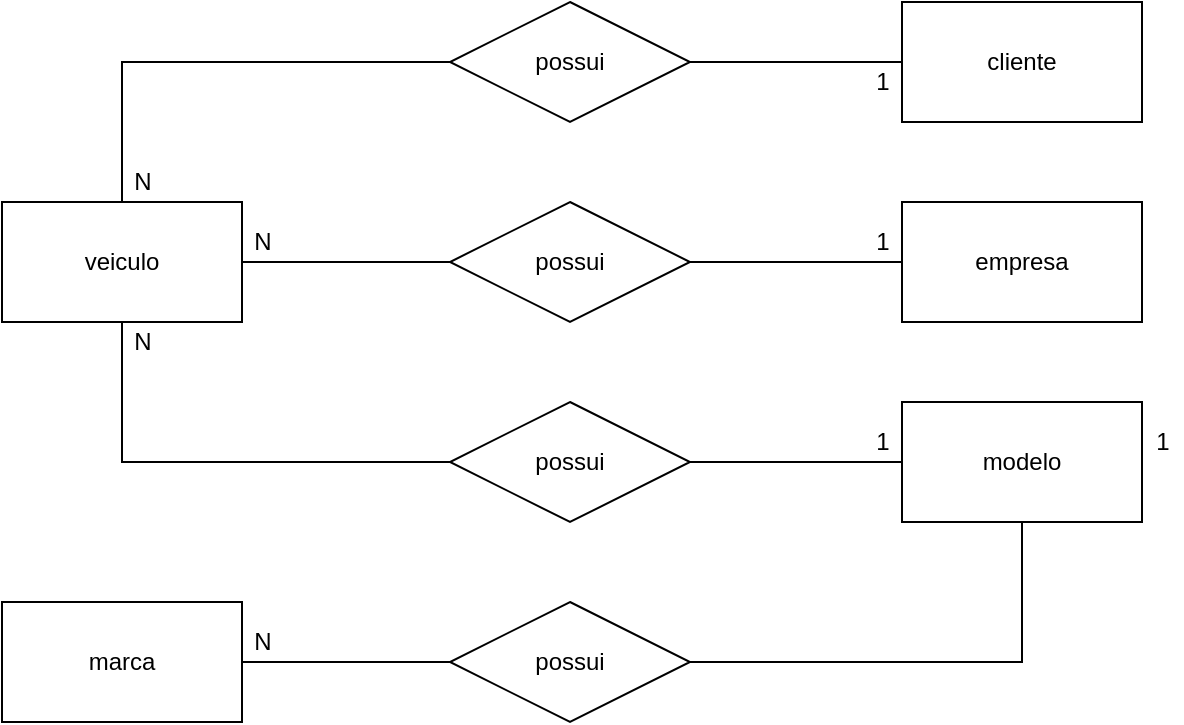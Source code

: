 <mxfile version="14.9.5" type="device" pages="2"><diagram id="6fPHi-kBXMsoqYJb6bAm" name="conceitual"><mxGraphModel dx="1422" dy="794" grid="1" gridSize="10" guides="1" tooltips="1" connect="1" arrows="1" fold="1" page="1" pageScale="1" pageWidth="827" pageHeight="1169" math="0" shadow="0"><root><mxCell id="0"/><mxCell id="1" parent="0"/><mxCell id="u4K3cwo8QvYpPFdOsqLa-21" style="edgeStyle=orthogonalEdgeStyle;rounded=0;orthogonalLoop=1;jettySize=auto;html=1;entryX=0;entryY=0.5;entryDx=0;entryDy=0;endArrow=none;endFill=0;" parent="1" source="u4K3cwo8QvYpPFdOsqLa-1" target="u4K3cwo8QvYpPFdOsqLa-9" edge="1"><mxGeometry relative="1" as="geometry"><Array as="points"><mxPoint x="130" y="230"/></Array></mxGeometry></mxCell><mxCell id="u4K3cwo8QvYpPFdOsqLa-36" style="edgeStyle=orthogonalEdgeStyle;rounded=0;orthogonalLoop=1;jettySize=auto;html=1;entryX=0;entryY=0.5;entryDx=0;entryDy=0;endArrow=none;endFill=0;" parent="1" source="u4K3cwo8QvYpPFdOsqLa-1" target="u4K3cwo8QvYpPFdOsqLa-30" edge="1"><mxGeometry relative="1" as="geometry"><Array as="points"><mxPoint x="130" y="30"/></Array></mxGeometry></mxCell><mxCell id="u4K3cwo8QvYpPFdOsqLa-1" value="veiculo" style="rounded=0;whiteSpace=wrap;html=1;" parent="1" vertex="1"><mxGeometry x="70" y="100" width="120" height="60" as="geometry"/></mxCell><mxCell id="u4K3cwo8QvYpPFdOsqLa-4" style="edgeStyle=orthogonalEdgeStyle;rounded=0;orthogonalLoop=1;jettySize=auto;html=1;entryX=1;entryY=0.5;entryDx=0;entryDy=0;endArrow=none;endFill=0;" parent="1" source="u4K3cwo8QvYpPFdOsqLa-2" target="u4K3cwo8QvYpPFdOsqLa-1" edge="1"><mxGeometry relative="1" as="geometry"/></mxCell><mxCell id="u4K3cwo8QvYpPFdOsqLa-6" style="edgeStyle=orthogonalEdgeStyle;rounded=0;orthogonalLoop=1;jettySize=auto;html=1;entryX=0;entryY=0.5;entryDx=0;entryDy=0;endArrow=none;endFill=0;" parent="1" source="u4K3cwo8QvYpPFdOsqLa-2" target="u4K3cwo8QvYpPFdOsqLa-3" edge="1"><mxGeometry relative="1" as="geometry"/></mxCell><mxCell id="u4K3cwo8QvYpPFdOsqLa-2" value="possui" style="shape=rhombus;perimeter=rhombusPerimeter;whiteSpace=wrap;html=1;align=center;" parent="1" vertex="1"><mxGeometry x="294" y="100" width="120" height="60" as="geometry"/></mxCell><mxCell id="u4K3cwo8QvYpPFdOsqLa-3" value="empresa" style="rounded=0;whiteSpace=wrap;html=1;" parent="1" vertex="1"><mxGeometry x="520" y="100" width="120" height="60" as="geometry"/></mxCell><mxCell id="u4K3cwo8QvYpPFdOsqLa-7" value="N" style="text;html=1;align=center;verticalAlign=middle;resizable=0;points=[];autosize=1;strokeColor=none;" parent="1" vertex="1"><mxGeometry x="190" y="110" width="20" height="20" as="geometry"/></mxCell><mxCell id="u4K3cwo8QvYpPFdOsqLa-8" value="1" style="text;html=1;align=center;verticalAlign=middle;resizable=0;points=[];autosize=1;strokeColor=none;" parent="1" vertex="1"><mxGeometry x="500" y="110" width="20" height="20" as="geometry"/></mxCell><mxCell id="u4K3cwo8QvYpPFdOsqLa-16" style="edgeStyle=orthogonalEdgeStyle;rounded=0;orthogonalLoop=1;jettySize=auto;html=1;endArrow=none;endFill=0;" parent="1" source="u4K3cwo8QvYpPFdOsqLa-9" target="u4K3cwo8QvYpPFdOsqLa-11" edge="1"><mxGeometry relative="1" as="geometry"/></mxCell><mxCell id="u4K3cwo8QvYpPFdOsqLa-9" value="possui" style="shape=rhombus;perimeter=rhombusPerimeter;whiteSpace=wrap;html=1;align=center;" parent="1" vertex="1"><mxGeometry x="294" y="200" width="120" height="60" as="geometry"/></mxCell><mxCell id="u4K3cwo8QvYpPFdOsqLa-11" value="modelo" style="rounded=0;whiteSpace=wrap;html=1;" parent="1" vertex="1"><mxGeometry x="520" y="200" width="120" height="60" as="geometry"/></mxCell><mxCell id="cIaJdnLK8_8oe3a7naC_-2" style="edgeStyle=orthogonalEdgeStyle;rounded=0;orthogonalLoop=1;jettySize=auto;html=1;entryX=0;entryY=0.5;entryDx=0;entryDy=0;endArrow=none;endFill=0;" parent="1" source="u4K3cwo8QvYpPFdOsqLa-12" target="u4K3cwo8QvYpPFdOsqLa-14" edge="1"><mxGeometry relative="1" as="geometry"/></mxCell><mxCell id="u4K3cwo8QvYpPFdOsqLa-12" value="marca" style="rounded=0;whiteSpace=wrap;html=1;" parent="1" vertex="1"><mxGeometry x="70" y="300" width="120" height="60" as="geometry"/></mxCell><mxCell id="cIaJdnLK8_8oe3a7naC_-3" style="edgeStyle=orthogonalEdgeStyle;rounded=0;orthogonalLoop=1;jettySize=auto;html=1;entryX=0.5;entryY=1;entryDx=0;entryDy=0;endArrow=none;endFill=0;" parent="1" source="u4K3cwo8QvYpPFdOsqLa-14" target="u4K3cwo8QvYpPFdOsqLa-11" edge="1"><mxGeometry relative="1" as="geometry"/></mxCell><mxCell id="u4K3cwo8QvYpPFdOsqLa-14" value="possui" style="shape=rhombus;perimeter=rhombusPerimeter;whiteSpace=wrap;html=1;align=center;" parent="1" vertex="1"><mxGeometry x="294" y="300" width="120" height="60" as="geometry"/></mxCell><mxCell id="u4K3cwo8QvYpPFdOsqLa-19" value="1" style="text;html=1;align=center;verticalAlign=middle;resizable=0;points=[];autosize=1;strokeColor=none;" parent="1" vertex="1"><mxGeometry x="640" y="210" width="20" height="20" as="geometry"/></mxCell><mxCell id="u4K3cwo8QvYpPFdOsqLa-20" value="N" style="text;html=1;align=center;verticalAlign=middle;resizable=0;points=[];autosize=1;strokeColor=none;" parent="1" vertex="1"><mxGeometry x="190" y="310" width="20" height="20" as="geometry"/></mxCell><mxCell id="u4K3cwo8QvYpPFdOsqLa-22" value="1" style="text;html=1;align=center;verticalAlign=middle;resizable=0;points=[];autosize=1;strokeColor=none;" parent="1" vertex="1"><mxGeometry x="500" y="210" width="20" height="20" as="geometry"/></mxCell><mxCell id="u4K3cwo8QvYpPFdOsqLa-24" value="N" style="text;html=1;align=center;verticalAlign=middle;resizable=0;points=[];autosize=1;strokeColor=none;" parent="1" vertex="1"><mxGeometry x="130" y="160" width="20" height="20" as="geometry"/></mxCell><mxCell id="u4K3cwo8QvYpPFdOsqLa-30" value="possui" style="shape=rhombus;perimeter=rhombusPerimeter;whiteSpace=wrap;html=1;align=center;" parent="1" vertex="1"><mxGeometry x="294" width="120" height="60" as="geometry"/></mxCell><mxCell id="u4K3cwo8QvYpPFdOsqLa-35" style="edgeStyle=orthogonalEdgeStyle;rounded=0;orthogonalLoop=1;jettySize=auto;html=1;endArrow=none;endFill=0;" parent="1" source="u4K3cwo8QvYpPFdOsqLa-32" target="u4K3cwo8QvYpPFdOsqLa-30" edge="1"><mxGeometry relative="1" as="geometry"/></mxCell><mxCell id="u4K3cwo8QvYpPFdOsqLa-32" value="cliente" style="rounded=0;whiteSpace=wrap;html=1;" parent="1" vertex="1"><mxGeometry x="520" width="120" height="60" as="geometry"/></mxCell><mxCell id="u4K3cwo8QvYpPFdOsqLa-37" value="N" style="text;html=1;align=center;verticalAlign=middle;resizable=0;points=[];autosize=1;strokeColor=none;" parent="1" vertex="1"><mxGeometry x="130" y="80" width="20" height="20" as="geometry"/></mxCell><mxCell id="u4K3cwo8QvYpPFdOsqLa-38" value="1" style="text;html=1;align=center;verticalAlign=middle;resizable=0;points=[];autosize=1;strokeColor=none;" parent="1" vertex="1"><mxGeometry x="500" y="30" width="20" height="20" as="geometry"/></mxCell></root></mxGraphModel></diagram><diagram id="CKl4yQ1ID26OjPwpQXZd" name="logico"><mxGraphModel dx="1422" dy="794" grid="1" gridSize="10" guides="1" tooltips="1" connect="1" arrows="1" fold="1" page="1" pageScale="1" pageWidth="827" pageHeight="500" math="0" shadow="0"><root><mxCell id="Rnz_HoGJLG7oCnzde1Hj-0"/><mxCell id="Rnz_HoGJLG7oCnzde1Hj-1" parent="Rnz_HoGJLG7oCnzde1Hj-0"/><mxCell id="Rnz_HoGJLG7oCnzde1Hj-2" value="veiculo" style="shape=table;startSize=30;container=1;collapsible=1;childLayout=tableLayout;fixedRows=1;rowLines=0;fontStyle=1;align=center;resizeLast=1;" parent="Rnz_HoGJLG7oCnzde1Hj-1" vertex="1"><mxGeometry x="280" y="30" width="180" height="140" as="geometry"/></mxCell><mxCell id="Rnz_HoGJLG7oCnzde1Hj-3" value="" style="shape=partialRectangle;collapsible=0;dropTarget=0;pointerEvents=0;fillColor=none;top=0;left=0;bottom=1;right=0;points=[[0,0.5],[1,0.5]];portConstraint=eastwest;" parent="Rnz_HoGJLG7oCnzde1Hj-2" vertex="1"><mxGeometry y="30" width="180" height="30" as="geometry"/></mxCell><mxCell id="Rnz_HoGJLG7oCnzde1Hj-4" value="PK" style="shape=partialRectangle;connectable=0;fillColor=none;top=0;left=0;bottom=0;right=0;fontStyle=1;overflow=hidden;" parent="Rnz_HoGJLG7oCnzde1Hj-3" vertex="1"><mxGeometry width="30" height="30" as="geometry"/></mxCell><mxCell id="Rnz_HoGJLG7oCnzde1Hj-5" value="id_carro" style="shape=partialRectangle;connectable=0;fillColor=none;top=0;left=0;bottom=0;right=0;align=left;spacingLeft=6;fontStyle=5;overflow=hidden;" parent="Rnz_HoGJLG7oCnzde1Hj-3" vertex="1"><mxGeometry x="30" width="150" height="30" as="geometry"/></mxCell><mxCell id="Rnz_HoGJLG7oCnzde1Hj-22" value="" style="shape=partialRectangle;collapsible=0;dropTarget=0;pointerEvents=0;fillColor=none;top=0;left=0;bottom=1;right=0;points=[[0,0.5],[1,0.5]];portConstraint=eastwest;" parent="Rnz_HoGJLG7oCnzde1Hj-2" vertex="1"><mxGeometry y="60" width="180" height="30" as="geometry"/></mxCell><mxCell id="Rnz_HoGJLG7oCnzde1Hj-23" value="FK" style="shape=partialRectangle;connectable=0;fillColor=none;top=0;left=0;bottom=0;right=0;fontStyle=1;overflow=hidden;" parent="Rnz_HoGJLG7oCnzde1Hj-22" vertex="1"><mxGeometry width="30" height="30" as="geometry"/></mxCell><mxCell id="Rnz_HoGJLG7oCnzde1Hj-24" value="id_empresa" style="shape=partialRectangle;connectable=0;fillColor=none;top=0;left=0;bottom=0;right=0;align=left;spacingLeft=6;fontStyle=5;overflow=hidden;" parent="Rnz_HoGJLG7oCnzde1Hj-22" vertex="1"><mxGeometry x="30" width="150" height="30" as="geometry"/></mxCell><mxCell id="Rnz_HoGJLG7oCnzde1Hj-25" value="" style="shape=partialRectangle;collapsible=0;dropTarget=0;pointerEvents=0;fillColor=none;top=0;left=0;bottom=1;right=0;points=[[0,0.5],[1,0.5]];portConstraint=eastwest;" parent="Rnz_HoGJLG7oCnzde1Hj-2" vertex="1"><mxGeometry y="90" width="180" height="20" as="geometry"/></mxCell><mxCell id="Rnz_HoGJLG7oCnzde1Hj-26" value="FK" style="shape=partialRectangle;connectable=0;fillColor=none;top=0;left=0;bottom=0;right=0;fontStyle=1;overflow=hidden;" parent="Rnz_HoGJLG7oCnzde1Hj-25" vertex="1"><mxGeometry width="30" height="20" as="geometry"/></mxCell><mxCell id="Rnz_HoGJLG7oCnzde1Hj-27" value="id_modelo" style="shape=partialRectangle;connectable=0;fillColor=none;top=0;left=0;bottom=0;right=0;align=left;spacingLeft=6;fontStyle=5;overflow=hidden;" parent="Rnz_HoGJLG7oCnzde1Hj-25" vertex="1"><mxGeometry x="30" width="150" height="20" as="geometry"/></mxCell><mxCell id="Rnz_HoGJLG7oCnzde1Hj-6" value="" style="shape=partialRectangle;collapsible=0;dropTarget=0;pointerEvents=0;fillColor=none;top=0;left=0;bottom=0;right=0;points=[[0,0.5],[1,0.5]];portConstraint=eastwest;" parent="Rnz_HoGJLG7oCnzde1Hj-2" vertex="1"><mxGeometry y="110" width="180" height="30" as="geometry"/></mxCell><mxCell id="Rnz_HoGJLG7oCnzde1Hj-7" value="" style="shape=partialRectangle;connectable=0;fillColor=none;top=0;left=0;bottom=0;right=0;editable=1;overflow=hidden;" parent="Rnz_HoGJLG7oCnzde1Hj-6" vertex="1"><mxGeometry width="30" height="30" as="geometry"/></mxCell><mxCell id="Rnz_HoGJLG7oCnzde1Hj-8" value="placa" style="shape=partialRectangle;connectable=0;fillColor=none;top=0;left=0;bottom=0;right=0;align=left;spacingLeft=6;overflow=hidden;" parent="Rnz_HoGJLG7oCnzde1Hj-6" vertex="1"><mxGeometry x="30" width="150" height="30" as="geometry"/></mxCell><mxCell id="Rnz_HoGJLG7oCnzde1Hj-15" value="empresa" style="shape=table;startSize=30;container=1;collapsible=1;childLayout=tableLayout;fixedRows=1;rowLines=0;fontStyle=1;align=center;resizeLast=1;" parent="Rnz_HoGJLG7oCnzde1Hj-1" vertex="1"><mxGeometry x="40" y="60" width="180" height="120" as="geometry"/></mxCell><mxCell id="Rnz_HoGJLG7oCnzde1Hj-16" value="" style="shape=partialRectangle;collapsible=0;dropTarget=0;pointerEvents=0;fillColor=none;top=0;left=0;bottom=1;right=0;points=[[0,0.5],[1,0.5]];portConstraint=eastwest;" parent="Rnz_HoGJLG7oCnzde1Hj-15" vertex="1"><mxGeometry y="30" width="180" height="30" as="geometry"/></mxCell><mxCell id="Rnz_HoGJLG7oCnzde1Hj-17" value="PK" style="shape=partialRectangle;connectable=0;fillColor=none;top=0;left=0;bottom=0;right=0;fontStyle=1;overflow=hidden;" parent="Rnz_HoGJLG7oCnzde1Hj-16" vertex="1"><mxGeometry width="30" height="30" as="geometry"/></mxCell><mxCell id="Rnz_HoGJLG7oCnzde1Hj-18" value="id_empresa" style="shape=partialRectangle;connectable=0;fillColor=none;top=0;left=0;bottom=0;right=0;align=left;spacingLeft=6;fontStyle=5;overflow=hidden;" parent="Rnz_HoGJLG7oCnzde1Hj-16" vertex="1"><mxGeometry x="30" width="150" height="30" as="geometry"/></mxCell><mxCell id="Rnz_HoGJLG7oCnzde1Hj-19" value="" style="shape=partialRectangle;collapsible=0;dropTarget=0;pointerEvents=0;fillColor=none;top=0;left=0;bottom=0;right=0;points=[[0,0.5],[1,0.5]];portConstraint=eastwest;" parent="Rnz_HoGJLG7oCnzde1Hj-15" vertex="1"><mxGeometry y="60" width="180" height="30" as="geometry"/></mxCell><mxCell id="Rnz_HoGJLG7oCnzde1Hj-20" value="" style="shape=partialRectangle;connectable=0;fillColor=none;top=0;left=0;bottom=0;right=0;editable=1;overflow=hidden;" parent="Rnz_HoGJLG7oCnzde1Hj-19" vertex="1"><mxGeometry width="30" height="30" as="geometry"/></mxCell><mxCell id="Rnz_HoGJLG7oCnzde1Hj-21" value="nomeEmpresa" style="shape=partialRectangle;connectable=0;fillColor=none;top=0;left=0;bottom=0;right=0;align=left;spacingLeft=6;overflow=hidden;" parent="Rnz_HoGJLG7oCnzde1Hj-19" vertex="1"><mxGeometry x="30" width="150" height="30" as="geometry"/></mxCell><mxCell id="D4ymAJtXawO6t7nnRa-M-0" value="" style="shape=partialRectangle;collapsible=0;dropTarget=0;pointerEvents=0;fillColor=none;top=0;left=0;bottom=0;right=0;points=[[0,0.5],[1,0.5]];portConstraint=eastwest;" vertex="1" parent="Rnz_HoGJLG7oCnzde1Hj-15"><mxGeometry y="90" width="180" height="30" as="geometry"/></mxCell><mxCell id="D4ymAJtXawO6t7nnRa-M-1" value="" style="shape=partialRectangle;connectable=0;fillColor=none;top=0;left=0;bottom=0;right=0;editable=1;overflow=hidden;" vertex="1" parent="D4ymAJtXawO6t7nnRa-M-0"><mxGeometry width="30" height="30" as="geometry"/></mxCell><mxCell id="D4ymAJtXawO6t7nnRa-M-2" value="endereco" style="shape=partialRectangle;connectable=0;fillColor=none;top=0;left=0;bottom=0;right=0;align=left;spacingLeft=6;overflow=hidden;" vertex="1" parent="D4ymAJtXawO6t7nnRa-M-0"><mxGeometry x="30" width="150" height="30" as="geometry"/></mxCell><mxCell id="Rnz_HoGJLG7oCnzde1Hj-28" value="modelo" style="shape=table;startSize=30;container=1;collapsible=1;childLayout=tableLayout;fixedRows=1;rowLines=0;fontStyle=1;align=center;resizeLast=1;" parent="Rnz_HoGJLG7oCnzde1Hj-1" vertex="1"><mxGeometry x="280" y="190" width="180" height="120" as="geometry"/></mxCell><mxCell id="Rnz_HoGJLG7oCnzde1Hj-29" value="" style="shape=partialRectangle;collapsible=0;dropTarget=0;pointerEvents=0;fillColor=none;top=0;left=0;bottom=1;right=0;points=[[0,0.5],[1,0.5]];portConstraint=eastwest;" parent="Rnz_HoGJLG7oCnzde1Hj-28" vertex="1"><mxGeometry y="30" width="180" height="30" as="geometry"/></mxCell><mxCell id="Rnz_HoGJLG7oCnzde1Hj-30" value="PK" style="shape=partialRectangle;connectable=0;fillColor=none;top=0;left=0;bottom=0;right=0;fontStyle=1;overflow=hidden;" parent="Rnz_HoGJLG7oCnzde1Hj-29" vertex="1"><mxGeometry width="30" height="30" as="geometry"/></mxCell><mxCell id="Rnz_HoGJLG7oCnzde1Hj-31" value="id_modelo" style="shape=partialRectangle;connectable=0;fillColor=none;top=0;left=0;bottom=0;right=0;align=left;spacingLeft=6;fontStyle=5;overflow=hidden;" parent="Rnz_HoGJLG7oCnzde1Hj-29" vertex="1"><mxGeometry x="30" width="150" height="30" as="geometry"/></mxCell><mxCell id="Rnz_HoGJLG7oCnzde1Hj-49" value="" style="shape=partialRectangle;collapsible=0;dropTarget=0;pointerEvents=0;fillColor=none;top=0;left=0;bottom=1;right=0;points=[[0,0.5],[1,0.5]];portConstraint=eastwest;" parent="Rnz_HoGJLG7oCnzde1Hj-28" vertex="1"><mxGeometry y="60" width="180" height="30" as="geometry"/></mxCell><mxCell id="Rnz_HoGJLG7oCnzde1Hj-50" value="FK" style="shape=partialRectangle;connectable=0;fillColor=none;top=0;left=0;bottom=0;right=0;fontStyle=1;overflow=hidden;" parent="Rnz_HoGJLG7oCnzde1Hj-49" vertex="1"><mxGeometry width="30" height="30" as="geometry"/></mxCell><mxCell id="Rnz_HoGJLG7oCnzde1Hj-51" value="id_marca" style="shape=partialRectangle;connectable=0;fillColor=none;top=0;left=0;bottom=0;right=0;align=left;spacingLeft=6;fontStyle=5;overflow=hidden;" parent="Rnz_HoGJLG7oCnzde1Hj-49" vertex="1"><mxGeometry x="30" width="150" height="30" as="geometry"/></mxCell><mxCell id="Rnz_HoGJLG7oCnzde1Hj-32" value="" style="shape=partialRectangle;collapsible=0;dropTarget=0;pointerEvents=0;fillColor=none;top=0;left=0;bottom=0;right=0;points=[[0,0.5],[1,0.5]];portConstraint=eastwest;" parent="Rnz_HoGJLG7oCnzde1Hj-28" vertex="1"><mxGeometry y="90" width="180" height="30" as="geometry"/></mxCell><mxCell id="Rnz_HoGJLG7oCnzde1Hj-33" value="" style="shape=partialRectangle;connectable=0;fillColor=none;top=0;left=0;bottom=0;right=0;editable=1;overflow=hidden;" parent="Rnz_HoGJLG7oCnzde1Hj-32" vertex="1"><mxGeometry width="30" height="30" as="geometry"/></mxCell><mxCell id="Rnz_HoGJLG7oCnzde1Hj-34" value="nomeModelo" style="shape=partialRectangle;connectable=0;fillColor=none;top=0;left=0;bottom=0;right=0;align=left;spacingLeft=6;overflow=hidden;" parent="Rnz_HoGJLG7oCnzde1Hj-32" vertex="1"><mxGeometry x="30" width="150" height="30" as="geometry"/></mxCell><mxCell id="Rnz_HoGJLG7oCnzde1Hj-35" value="marca" style="shape=table;startSize=30;container=1;collapsible=1;childLayout=tableLayout;fixedRows=1;rowLines=0;fontStyle=1;align=center;resizeLast=1;" parent="Rnz_HoGJLG7oCnzde1Hj-1" vertex="1"><mxGeometry x="280" y="390" width="180" height="90" as="geometry"/></mxCell><mxCell id="Rnz_HoGJLG7oCnzde1Hj-36" value="" style="shape=partialRectangle;collapsible=0;dropTarget=0;pointerEvents=0;fillColor=none;top=0;left=0;bottom=1;right=0;points=[[0,0.5],[1,0.5]];portConstraint=eastwest;" parent="Rnz_HoGJLG7oCnzde1Hj-35" vertex="1"><mxGeometry y="30" width="180" height="30" as="geometry"/></mxCell><mxCell id="Rnz_HoGJLG7oCnzde1Hj-37" value="PK" style="shape=partialRectangle;connectable=0;fillColor=none;top=0;left=0;bottom=0;right=0;fontStyle=1;overflow=hidden;" parent="Rnz_HoGJLG7oCnzde1Hj-36" vertex="1"><mxGeometry width="30" height="30" as="geometry"/></mxCell><mxCell id="Rnz_HoGJLG7oCnzde1Hj-38" value="id_marca" style="shape=partialRectangle;connectable=0;fillColor=none;top=0;left=0;bottom=0;right=0;align=left;spacingLeft=6;fontStyle=5;overflow=hidden;" parent="Rnz_HoGJLG7oCnzde1Hj-36" vertex="1"><mxGeometry x="30" width="150" height="30" as="geometry"/></mxCell><mxCell id="Rnz_HoGJLG7oCnzde1Hj-39" value="" style="shape=partialRectangle;collapsible=0;dropTarget=0;pointerEvents=0;fillColor=none;top=0;left=0;bottom=0;right=0;points=[[0,0.5],[1,0.5]];portConstraint=eastwest;" parent="Rnz_HoGJLG7oCnzde1Hj-35" vertex="1"><mxGeometry y="60" width="180" height="30" as="geometry"/></mxCell><mxCell id="Rnz_HoGJLG7oCnzde1Hj-40" value="" style="shape=partialRectangle;connectable=0;fillColor=none;top=0;left=0;bottom=0;right=0;editable=1;overflow=hidden;" parent="Rnz_HoGJLG7oCnzde1Hj-39" vertex="1"><mxGeometry width="30" height="30" as="geometry"/></mxCell><mxCell id="Rnz_HoGJLG7oCnzde1Hj-41" value="nomeMarca" style="shape=partialRectangle;connectable=0;fillColor=none;top=0;left=0;bottom=0;right=0;align=left;spacingLeft=6;overflow=hidden;" parent="Rnz_HoGJLG7oCnzde1Hj-39" vertex="1"><mxGeometry x="30" width="150" height="30" as="geometry"/></mxCell><mxCell id="Rnz_HoGJLG7oCnzde1Hj-52" value="aluguel" style="shape=table;startSize=30;container=1;collapsible=1;childLayout=tableLayout;fixedRows=1;rowLines=0;fontStyle=1;align=center;resizeLast=1;" parent="Rnz_HoGJLG7oCnzde1Hj-1" vertex="1"><mxGeometry x="570" y="30" width="180" height="180" as="geometry"/></mxCell><mxCell id="Rnz_HoGJLG7oCnzde1Hj-53" value="" style="shape=partialRectangle;collapsible=0;dropTarget=0;pointerEvents=0;fillColor=none;top=0;left=0;bottom=1;right=0;points=[[0,0.5],[1,0.5]];portConstraint=eastwest;" parent="Rnz_HoGJLG7oCnzde1Hj-52" vertex="1"><mxGeometry y="30" width="180" height="30" as="geometry"/></mxCell><mxCell id="Rnz_HoGJLG7oCnzde1Hj-54" value="PK" style="shape=partialRectangle;connectable=0;fillColor=none;top=0;left=0;bottom=0;right=0;fontStyle=1;overflow=hidden;" parent="Rnz_HoGJLG7oCnzde1Hj-53" vertex="1"><mxGeometry width="30" height="30" as="geometry"/></mxCell><mxCell id="Rnz_HoGJLG7oCnzde1Hj-55" value="id_aluguel" style="shape=partialRectangle;connectable=0;fillColor=none;top=0;left=0;bottom=0;right=0;align=left;spacingLeft=6;fontStyle=5;overflow=hidden;" parent="Rnz_HoGJLG7oCnzde1Hj-53" vertex="1"><mxGeometry x="30" width="150" height="30" as="geometry"/></mxCell><mxCell id="Rnz_HoGJLG7oCnzde1Hj-56" value="" style="shape=partialRectangle;collapsible=0;dropTarget=0;pointerEvents=0;fillColor=none;top=0;left=0;bottom=1;right=0;points=[[0,0.5],[1,0.5]];portConstraint=eastwest;" parent="Rnz_HoGJLG7oCnzde1Hj-52" vertex="1"><mxGeometry y="60" width="180" height="30" as="geometry"/></mxCell><mxCell id="Rnz_HoGJLG7oCnzde1Hj-57" value="FK" style="shape=partialRectangle;connectable=0;fillColor=none;top=0;left=0;bottom=0;right=0;fontStyle=1;overflow=hidden;" parent="Rnz_HoGJLG7oCnzde1Hj-56" vertex="1"><mxGeometry width="30" height="30" as="geometry"/></mxCell><mxCell id="Rnz_HoGJLG7oCnzde1Hj-58" value="id_veiculo" style="shape=partialRectangle;connectable=0;fillColor=none;top=0;left=0;bottom=0;right=0;align=left;spacingLeft=6;fontStyle=5;overflow=hidden;" parent="Rnz_HoGJLG7oCnzde1Hj-56" vertex="1"><mxGeometry x="30" width="150" height="30" as="geometry"/></mxCell><mxCell id="Rnz_HoGJLG7oCnzde1Hj-59" value="" style="shape=partialRectangle;collapsible=0;dropTarget=0;pointerEvents=0;fillColor=none;top=0;left=0;bottom=1;right=0;points=[[0,0.5],[1,0.5]];portConstraint=eastwest;" parent="Rnz_HoGJLG7oCnzde1Hj-52" vertex="1"><mxGeometry y="90" width="180" height="30" as="geometry"/></mxCell><mxCell id="Rnz_HoGJLG7oCnzde1Hj-60" value="FK" style="shape=partialRectangle;connectable=0;fillColor=none;top=0;left=0;bottom=0;right=0;fontStyle=1;overflow=hidden;" parent="Rnz_HoGJLG7oCnzde1Hj-59" vertex="1"><mxGeometry width="30" height="30" as="geometry"/></mxCell><mxCell id="Rnz_HoGJLG7oCnzde1Hj-61" value="id_cliente" style="shape=partialRectangle;connectable=0;fillColor=none;top=0;left=0;bottom=0;right=0;align=left;spacingLeft=6;fontStyle=5;overflow=hidden;" parent="Rnz_HoGJLG7oCnzde1Hj-59" vertex="1"><mxGeometry x="30" width="150" height="30" as="geometry"/></mxCell><mxCell id="Rnz_HoGJLG7oCnzde1Hj-62" value="" style="shape=partialRectangle;collapsible=0;dropTarget=0;pointerEvents=0;fillColor=none;top=0;left=0;bottom=0;right=0;points=[[0,0.5],[1,0.5]];portConstraint=eastwest;" parent="Rnz_HoGJLG7oCnzde1Hj-52" vertex="1"><mxGeometry y="120" width="180" height="30" as="geometry"/></mxCell><mxCell id="Rnz_HoGJLG7oCnzde1Hj-63" value="" style="shape=partialRectangle;connectable=0;fillColor=none;top=0;left=0;bottom=0;right=0;editable=1;overflow=hidden;" parent="Rnz_HoGJLG7oCnzde1Hj-62" vertex="1"><mxGeometry width="30" height="30" as="geometry"/></mxCell><mxCell id="Rnz_HoGJLG7oCnzde1Hj-64" value="preco" style="shape=partialRectangle;connectable=0;fillColor=none;top=0;left=0;bottom=0;right=0;align=left;spacingLeft=6;overflow=hidden;" parent="Rnz_HoGJLG7oCnzde1Hj-62" vertex="1"><mxGeometry x="30" width="150" height="30" as="geometry"/></mxCell><mxCell id="Rnz_HoGJLG7oCnzde1Hj-68" value="" style="shape=partialRectangle;collapsible=0;dropTarget=0;pointerEvents=0;fillColor=none;top=0;left=0;bottom=0;right=0;points=[[0,0.5],[1,0.5]];portConstraint=eastwest;" parent="Rnz_HoGJLG7oCnzde1Hj-52" vertex="1"><mxGeometry y="150" width="180" height="30" as="geometry"/></mxCell><mxCell id="Rnz_HoGJLG7oCnzde1Hj-69" value="" style="shape=partialRectangle;connectable=0;fillColor=none;top=0;left=0;bottom=0;right=0;editable=1;overflow=hidden;" parent="Rnz_HoGJLG7oCnzde1Hj-68" vertex="1"><mxGeometry width="30" height="30" as="geometry"/></mxCell><mxCell id="Rnz_HoGJLG7oCnzde1Hj-70" value="data" style="shape=partialRectangle;connectable=0;fillColor=none;top=0;left=0;bottom=0;right=0;align=left;spacingLeft=6;overflow=hidden;" parent="Rnz_HoGJLG7oCnzde1Hj-68" vertex="1"><mxGeometry x="30" width="150" height="30" as="geometry"/></mxCell><mxCell id="Rnz_HoGJLG7oCnzde1Hj-71" value="cliente" style="shape=table;startSize=30;container=1;collapsible=1;childLayout=tableLayout;fixedRows=1;rowLines=0;fontStyle=1;align=center;resizeLast=1;" parent="Rnz_HoGJLG7oCnzde1Hj-1" vertex="1"><mxGeometry x="570" y="260" width="180" height="120" as="geometry"/></mxCell><mxCell id="Rnz_HoGJLG7oCnzde1Hj-72" value="" style="shape=partialRectangle;collapsible=0;dropTarget=0;pointerEvents=0;fillColor=none;top=0;left=0;bottom=1;right=0;points=[[0,0.5],[1,0.5]];portConstraint=eastwest;" parent="Rnz_HoGJLG7oCnzde1Hj-71" vertex="1"><mxGeometry y="30" width="180" height="30" as="geometry"/></mxCell><mxCell id="Rnz_HoGJLG7oCnzde1Hj-73" value="PK" style="shape=partialRectangle;connectable=0;fillColor=none;top=0;left=0;bottom=0;right=0;fontStyle=1;overflow=hidden;" parent="Rnz_HoGJLG7oCnzde1Hj-72" vertex="1"><mxGeometry width="30" height="30" as="geometry"/></mxCell><mxCell id="Rnz_HoGJLG7oCnzde1Hj-74" value="id_cliente" style="shape=partialRectangle;connectable=0;fillColor=none;top=0;left=0;bottom=0;right=0;align=left;spacingLeft=6;fontStyle=5;overflow=hidden;" parent="Rnz_HoGJLG7oCnzde1Hj-72" vertex="1"><mxGeometry x="30" width="150" height="30" as="geometry"/></mxCell><mxCell id="Rnz_HoGJLG7oCnzde1Hj-78" value="" style="shape=partialRectangle;collapsible=0;dropTarget=0;pointerEvents=0;fillColor=none;top=0;left=0;bottom=0;right=0;points=[[0,0.5],[1,0.5]];portConstraint=eastwest;" parent="Rnz_HoGJLG7oCnzde1Hj-71" vertex="1"><mxGeometry y="60" width="180" height="30" as="geometry"/></mxCell><mxCell id="Rnz_HoGJLG7oCnzde1Hj-79" value="" style="shape=partialRectangle;connectable=0;fillColor=none;top=0;left=0;bottom=0;right=0;editable=1;overflow=hidden;" parent="Rnz_HoGJLG7oCnzde1Hj-78" vertex="1"><mxGeometry width="30" height="30" as="geometry"/></mxCell><mxCell id="Rnz_HoGJLG7oCnzde1Hj-80" value="nome" style="shape=partialRectangle;connectable=0;fillColor=none;top=0;left=0;bottom=0;right=0;align=left;spacingLeft=6;overflow=hidden;" parent="Rnz_HoGJLG7oCnzde1Hj-78" vertex="1"><mxGeometry x="30" width="150" height="30" as="geometry"/></mxCell><mxCell id="Rnz_HoGJLG7oCnzde1Hj-91" value="" style="shape=partialRectangle;collapsible=0;dropTarget=0;pointerEvents=0;fillColor=none;top=0;left=0;bottom=0;right=0;points=[[0,0.5],[1,0.5]];portConstraint=eastwest;" parent="Rnz_HoGJLG7oCnzde1Hj-71" vertex="1"><mxGeometry y="90" width="180" height="30" as="geometry"/></mxCell><mxCell id="Rnz_HoGJLG7oCnzde1Hj-92" value="" style="shape=partialRectangle;connectable=0;fillColor=none;top=0;left=0;bottom=0;right=0;editable=1;overflow=hidden;" parent="Rnz_HoGJLG7oCnzde1Hj-91" vertex="1"><mxGeometry width="30" height="30" as="geometry"/></mxCell><mxCell id="Rnz_HoGJLG7oCnzde1Hj-93" value="rg" style="shape=partialRectangle;connectable=0;fillColor=none;top=0;left=0;bottom=0;right=0;align=left;spacingLeft=6;overflow=hidden;" parent="Rnz_HoGJLG7oCnzde1Hj-91" vertex="1"><mxGeometry x="30" width="150" height="30" as="geometry"/></mxCell><mxCell id="Rnz_HoGJLG7oCnzde1Hj-94" value="" style="edgeStyle=entityRelationEdgeStyle;fontSize=12;html=1;endArrow=ERoneToMany;entryX=0;entryY=0.5;entryDx=0;entryDy=0;exitX=1;exitY=0.5;exitDx=0;exitDy=0;" parent="Rnz_HoGJLG7oCnzde1Hj-1" source="Rnz_HoGJLG7oCnzde1Hj-16" target="Rnz_HoGJLG7oCnzde1Hj-22" edge="1"><mxGeometry width="100" height="100" relative="1" as="geometry"><mxPoint x="240" y="310" as="sourcePoint"/><mxPoint x="340" y="210" as="targetPoint"/></mxGeometry></mxCell><mxCell id="g8ycygvEf6zcBA2Smo-s-0" value="" style="edgeStyle=entityRelationEdgeStyle;fontSize=12;html=1;endArrow=ERoneToMany;entryX=1;entryY=0.667;entryDx=0;entryDy=0;entryPerimeter=0;exitX=1;exitY=0.5;exitDx=0;exitDy=0;" parent="Rnz_HoGJLG7oCnzde1Hj-1" source="Rnz_HoGJLG7oCnzde1Hj-29" target="Rnz_HoGJLG7oCnzde1Hj-25" edge="1"><mxGeometry width="100" height="100" relative="1" as="geometry"><mxPoint x="140" y="300" as="sourcePoint"/><mxPoint x="240" y="200" as="targetPoint"/></mxGeometry></mxCell><mxCell id="g8ycygvEf6zcBA2Smo-s-1" value="" style="edgeStyle=entityRelationEdgeStyle;fontSize=12;html=1;endArrow=ERoneToMany;entryX=1;entryY=0.5;entryDx=0;entryDy=0;exitX=1;exitY=0.5;exitDx=0;exitDy=0;" parent="Rnz_HoGJLG7oCnzde1Hj-1" source="Rnz_HoGJLG7oCnzde1Hj-36" target="Rnz_HoGJLG7oCnzde1Hj-49" edge="1"><mxGeometry width="100" height="100" relative="1" as="geometry"><mxPoint x="470" y="440" as="sourcePoint"/><mxPoint x="430" y="130" as="targetPoint"/></mxGeometry></mxCell><mxCell id="g8ycygvEf6zcBA2Smo-s-2" value="" style="edgeStyle=entityRelationEdgeStyle;fontSize=12;html=1;endArrow=ERoneToMany;entryX=0;entryY=0.5;entryDx=0;entryDy=0;exitX=1;exitY=0.5;exitDx=0;exitDy=0;" parent="Rnz_HoGJLG7oCnzde1Hj-1" source="Rnz_HoGJLG7oCnzde1Hj-3" target="Rnz_HoGJLG7oCnzde1Hj-56" edge="1"><mxGeometry width="100" height="100" relative="1" as="geometry"><mxPoint x="640" y="250" as="sourcePoint"/><mxPoint x="730" y="150" as="targetPoint"/></mxGeometry></mxCell><mxCell id="g8ycygvEf6zcBA2Smo-s-34" value="" style="edgeStyle=entityRelationEdgeStyle;fontSize=12;html=1;endArrow=ERoneToMany;entryX=1;entryY=0.5;entryDx=0;entryDy=0;exitX=1;exitY=0.5;exitDx=0;exitDy=0;" parent="Rnz_HoGJLG7oCnzde1Hj-1" source="Rnz_HoGJLG7oCnzde1Hj-72" target="Rnz_HoGJLG7oCnzde1Hj-59" edge="1"><mxGeometry width="100" height="100" relative="1" as="geometry"><mxPoint x="770" y="310" as="sourcePoint"/><mxPoint x="870" y="210" as="targetPoint"/></mxGeometry></mxCell></root></mxGraphModel></diagram></mxfile>